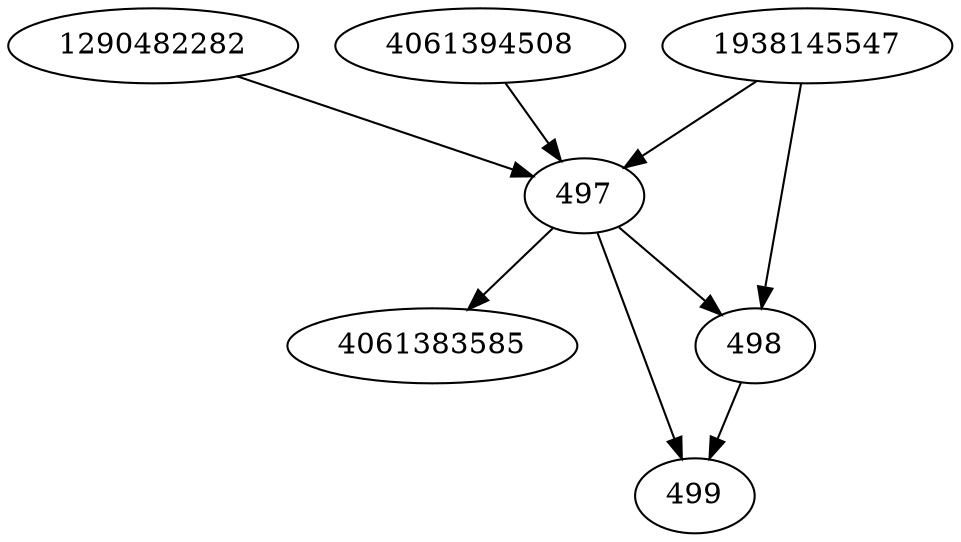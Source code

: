 strict digraph  {
4061383585;
1290482282;
1938145547;
4061394508;
497;
498;
499;
1290482282 -> 497;
1938145547 -> 497;
1938145547 -> 498;
4061394508 -> 497;
497 -> 4061383585;
497 -> 498;
497 -> 499;
498 -> 499;
}
